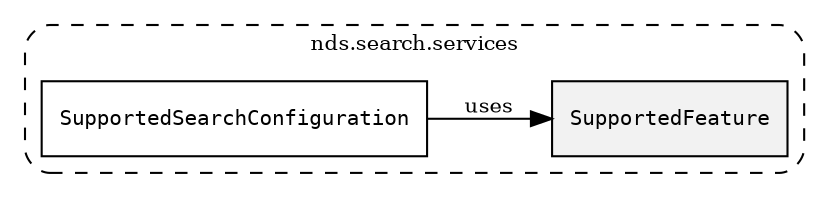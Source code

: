 /**
 * This dot file creates symbol collaboration diagram for SupportedFeature.
 */
digraph ZSERIO
{
    node [shape=box, fontsize=10];
    rankdir="LR";
    fontsize=10;
    tooltip="SupportedFeature collaboration diagram";

    subgraph "cluster_nds.search.services"
    {
        style="dashed, rounded";
        label="nds.search.services";
        tooltip="Package nds.search.services";
        href="../../../content/packages/nds.search.services.html#Package-nds-search-services";
        target="_parent";

        "SupportedFeature" [style="filled", fillcolor="#0000000D", target="_parent", label=<<font face="monospace"><table align="center" border="0" cellspacing="0" cellpadding="0"><tr><td href="../../../content/packages/nds.search.services.html#Bitmask-SupportedFeature" title="Bitmask defined in nds.search.services">SupportedFeature</td></tr></table></font>>];
        "SupportedSearchConfiguration" [target="_parent", label=<<font face="monospace"><table align="center" border="0" cellspacing="0" cellpadding="0"><tr><td href="../../../content/packages/nds.search.services.html#Structure-SupportedSearchConfiguration" title="Structure defined in nds.search.services">SupportedSearchConfiguration</td></tr></table></font>>];
    }

    "SupportedSearchConfiguration" -> "SupportedFeature" [label="uses", fontsize=10];
}
